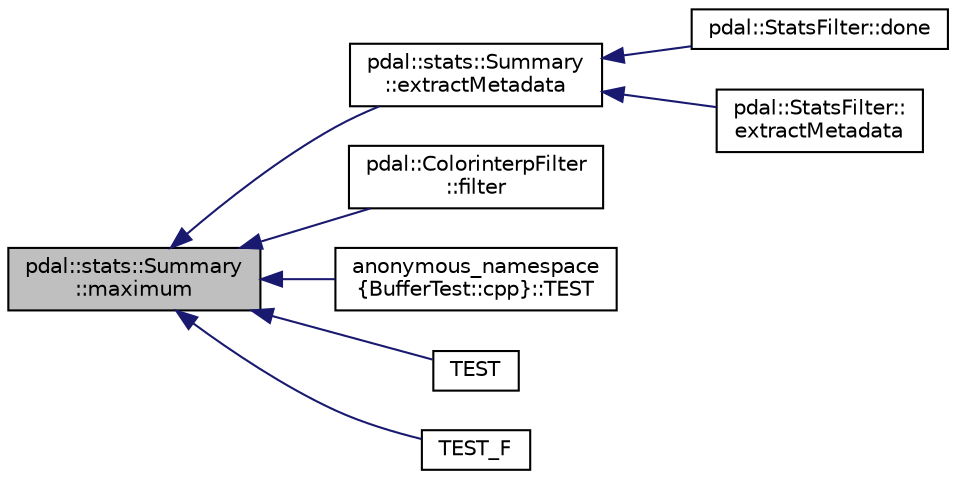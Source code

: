 digraph "pdal::stats::Summary::maximum"
{
  edge [fontname="Helvetica",fontsize="10",labelfontname="Helvetica",labelfontsize="10"];
  node [fontname="Helvetica",fontsize="10",shape=record];
  rankdir="LR";
  Node1 [label="pdal::stats::Summary\l::maximum",height=0.2,width=0.4,color="black", fillcolor="grey75", style="filled", fontcolor="black"];
  Node1 -> Node2 [dir="back",color="midnightblue",fontsize="10",style="solid",fontname="Helvetica"];
  Node2 [label="pdal::stats::Summary\l::extractMetadata",height=0.2,width=0.4,color="black", fillcolor="white", style="filled",URL="$classpdal_1_1stats_1_1Summary.html#af796af3387dc44ffe6dea09f28a793dc"];
  Node2 -> Node3 [dir="back",color="midnightblue",fontsize="10",style="solid",fontname="Helvetica"];
  Node3 [label="pdal::StatsFilter::done",height=0.2,width=0.4,color="black", fillcolor="white", style="filled",URL="$classpdal_1_1StatsFilter.html#af31e8e0558e26c2b831bd8dc50579d4a"];
  Node2 -> Node4 [dir="back",color="midnightblue",fontsize="10",style="solid",fontname="Helvetica"];
  Node4 [label="pdal::StatsFilter::\lextractMetadata",height=0.2,width=0.4,color="black", fillcolor="white", style="filled",URL="$classpdal_1_1StatsFilter.html#a374631f225f1fba0918b159c1353142e"];
  Node1 -> Node5 [dir="back",color="midnightblue",fontsize="10",style="solid",fontname="Helvetica"];
  Node5 [label="pdal::ColorinterpFilter\l::filter",height=0.2,width=0.4,color="black", fillcolor="white", style="filled",URL="$classpdal_1_1ColorinterpFilter.html#afbedcf0821624baf83586d9290310948"];
  Node1 -> Node6 [dir="back",color="midnightblue",fontsize="10",style="solid",fontname="Helvetica"];
  Node6 [label="anonymous_namespace\l\{BufferTest::cpp\}::TEST",height=0.2,width=0.4,color="black", fillcolor="white", style="filled",URL="$namespaceanonymous__namespace_02BufferTest_8cpp_03.html#aa82a48c7e159e43f9c99511f10d16b3c"];
  Node1 -> Node7 [dir="back",color="midnightblue",fontsize="10",style="solid",fontname="Helvetica"];
  Node7 [label="TEST",height=0.2,width=0.4,color="black", fillcolor="white", style="filled",URL="$CropFilterTest_8cpp.html#aee3efdf57f5f6cdc49fd431472fa8dbb"];
  Node1 -> Node8 [dir="back",color="midnightblue",fontsize="10",style="solid",fontname="Helvetica"];
  Node8 [label="TEST_F",height=0.2,width=0.4,color="black", fillcolor="white", style="filled",URL="$PythonFilterTest_8cpp.html#a99e5e7044307c575ece7326844995d09"];
}
